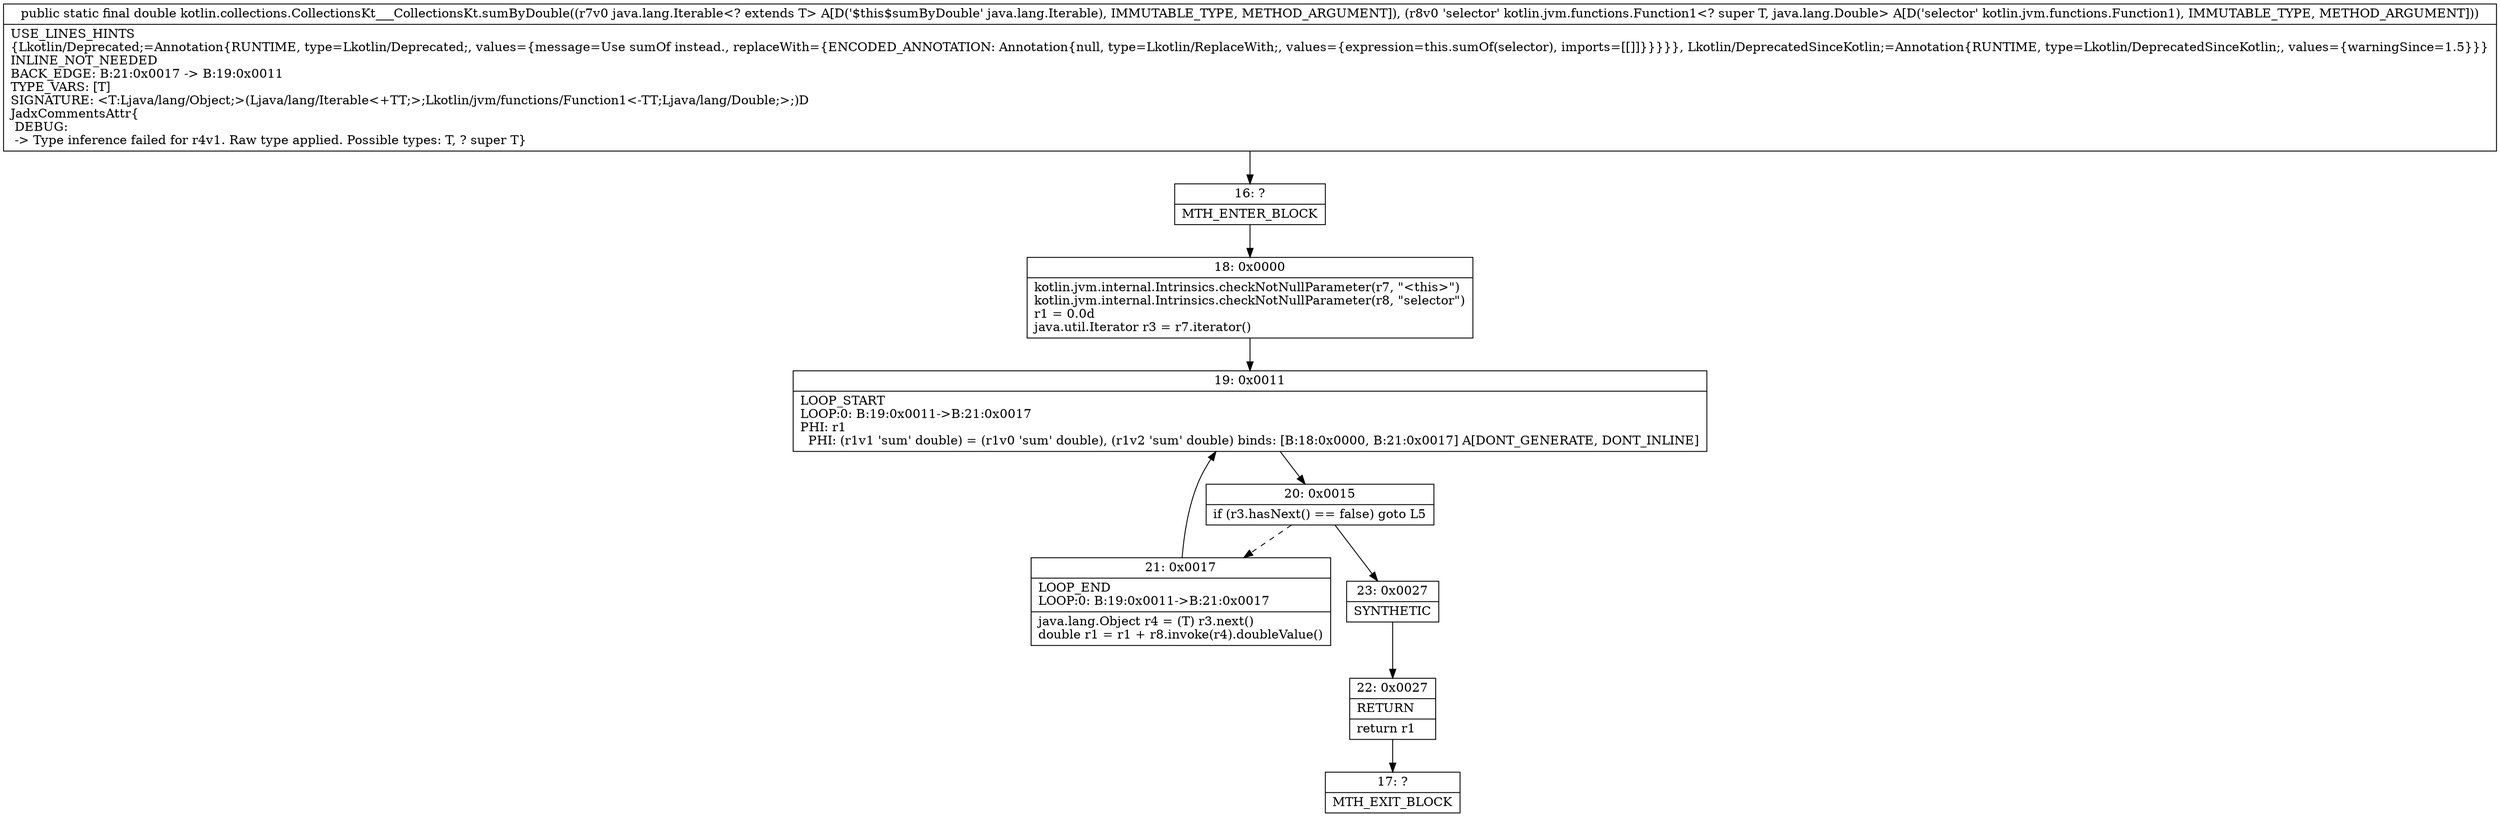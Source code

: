 digraph "CFG forkotlin.collections.CollectionsKt___CollectionsKt.sumByDouble(Ljava\/lang\/Iterable;Lkotlin\/jvm\/functions\/Function1;)D" {
Node_16 [shape=record,label="{16\:\ ?|MTH_ENTER_BLOCK\l}"];
Node_18 [shape=record,label="{18\:\ 0x0000|kotlin.jvm.internal.Intrinsics.checkNotNullParameter(r7, \"\<this\>\")\lkotlin.jvm.internal.Intrinsics.checkNotNullParameter(r8, \"selector\")\lr1 = 0.0d\ljava.util.Iterator r3 = r7.iterator()\l}"];
Node_19 [shape=record,label="{19\:\ 0x0011|LOOP_START\lLOOP:0: B:19:0x0011\-\>B:21:0x0017\lPHI: r1 \l  PHI: (r1v1 'sum' double) = (r1v0 'sum' double), (r1v2 'sum' double) binds: [B:18:0x0000, B:21:0x0017] A[DONT_GENERATE, DONT_INLINE]\l}"];
Node_20 [shape=record,label="{20\:\ 0x0015|if (r3.hasNext() == false) goto L5\l}"];
Node_21 [shape=record,label="{21\:\ 0x0017|LOOP_END\lLOOP:0: B:19:0x0011\-\>B:21:0x0017\l|java.lang.Object r4 = (T) r3.next()\ldouble r1 = r1 + r8.invoke(r4).doubleValue()\l}"];
Node_23 [shape=record,label="{23\:\ 0x0027|SYNTHETIC\l}"];
Node_22 [shape=record,label="{22\:\ 0x0027|RETURN\l|return r1\l}"];
Node_17 [shape=record,label="{17\:\ ?|MTH_EXIT_BLOCK\l}"];
MethodNode[shape=record,label="{public static final double kotlin.collections.CollectionsKt___CollectionsKt.sumByDouble((r7v0 java.lang.Iterable\<? extends T\> A[D('$this$sumByDouble' java.lang.Iterable), IMMUTABLE_TYPE, METHOD_ARGUMENT]), (r8v0 'selector' kotlin.jvm.functions.Function1\<? super T, java.lang.Double\> A[D('selector' kotlin.jvm.functions.Function1), IMMUTABLE_TYPE, METHOD_ARGUMENT]))  | USE_LINES_HINTS\l\{Lkotlin\/Deprecated;=Annotation\{RUNTIME, type=Lkotlin\/Deprecated;, values=\{message=Use sumOf instead., replaceWith=\{ENCODED_ANNOTATION: Annotation\{null, type=Lkotlin\/ReplaceWith;, values=\{expression=this.sumOf(selector), imports=[[]]\}\}\}\}\}, Lkotlin\/DeprecatedSinceKotlin;=Annotation\{RUNTIME, type=Lkotlin\/DeprecatedSinceKotlin;, values=\{warningSince=1.5\}\}\}\lINLINE_NOT_NEEDED\lBACK_EDGE: B:21:0x0017 \-\> B:19:0x0011\lTYPE_VARS: [T]\lSIGNATURE: \<T:Ljava\/lang\/Object;\>(Ljava\/lang\/Iterable\<+TT;\>;Lkotlin\/jvm\/functions\/Function1\<\-TT;Ljava\/lang\/Double;\>;)D\lJadxCommentsAttr\{\l DEBUG: \l \-\> Type inference failed for r4v1. Raw type applied. Possible types: T, ? super T\}\l}"];
MethodNode -> Node_16;Node_16 -> Node_18;
Node_18 -> Node_19;
Node_19 -> Node_20;
Node_20 -> Node_21[style=dashed];
Node_20 -> Node_23;
Node_21 -> Node_19;
Node_23 -> Node_22;
Node_22 -> Node_17;
}

